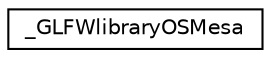 digraph "Graphical Class Hierarchy"
{
 // LATEX_PDF_SIZE
  edge [fontname="Helvetica",fontsize="10",labelfontname="Helvetica",labelfontsize="10"];
  node [fontname="Helvetica",fontsize="10",shape=record];
  rankdir="LR";
  Node0 [label="_GLFWlibraryOSMesa",height=0.2,width=0.4,color="black", fillcolor="white", style="filled",URL="$struct__GLFWlibraryOSMesa.html",tooltip=" "];
}
